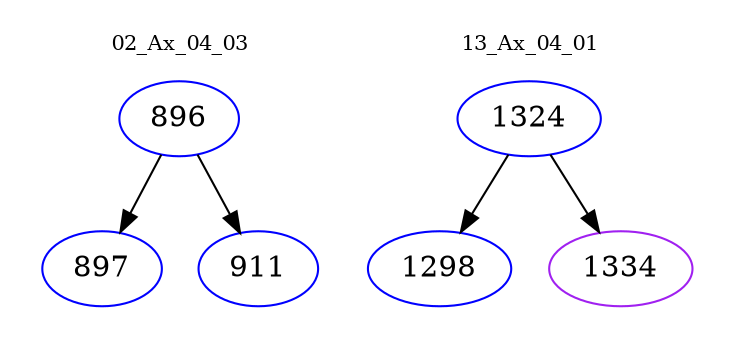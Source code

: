 digraph{
subgraph cluster_0 {
color = white
label = "02_Ax_04_03";
fontsize=10;
T0_896 [label="896", color="blue"]
T0_896 -> T0_897 [color="black"]
T0_897 [label="897", color="blue"]
T0_896 -> T0_911 [color="black"]
T0_911 [label="911", color="blue"]
}
subgraph cluster_1 {
color = white
label = "13_Ax_04_01";
fontsize=10;
T1_1324 [label="1324", color="blue"]
T1_1324 -> T1_1298 [color="black"]
T1_1298 [label="1298", color="blue"]
T1_1324 -> T1_1334 [color="black"]
T1_1334 [label="1334", color="purple"]
}
}
